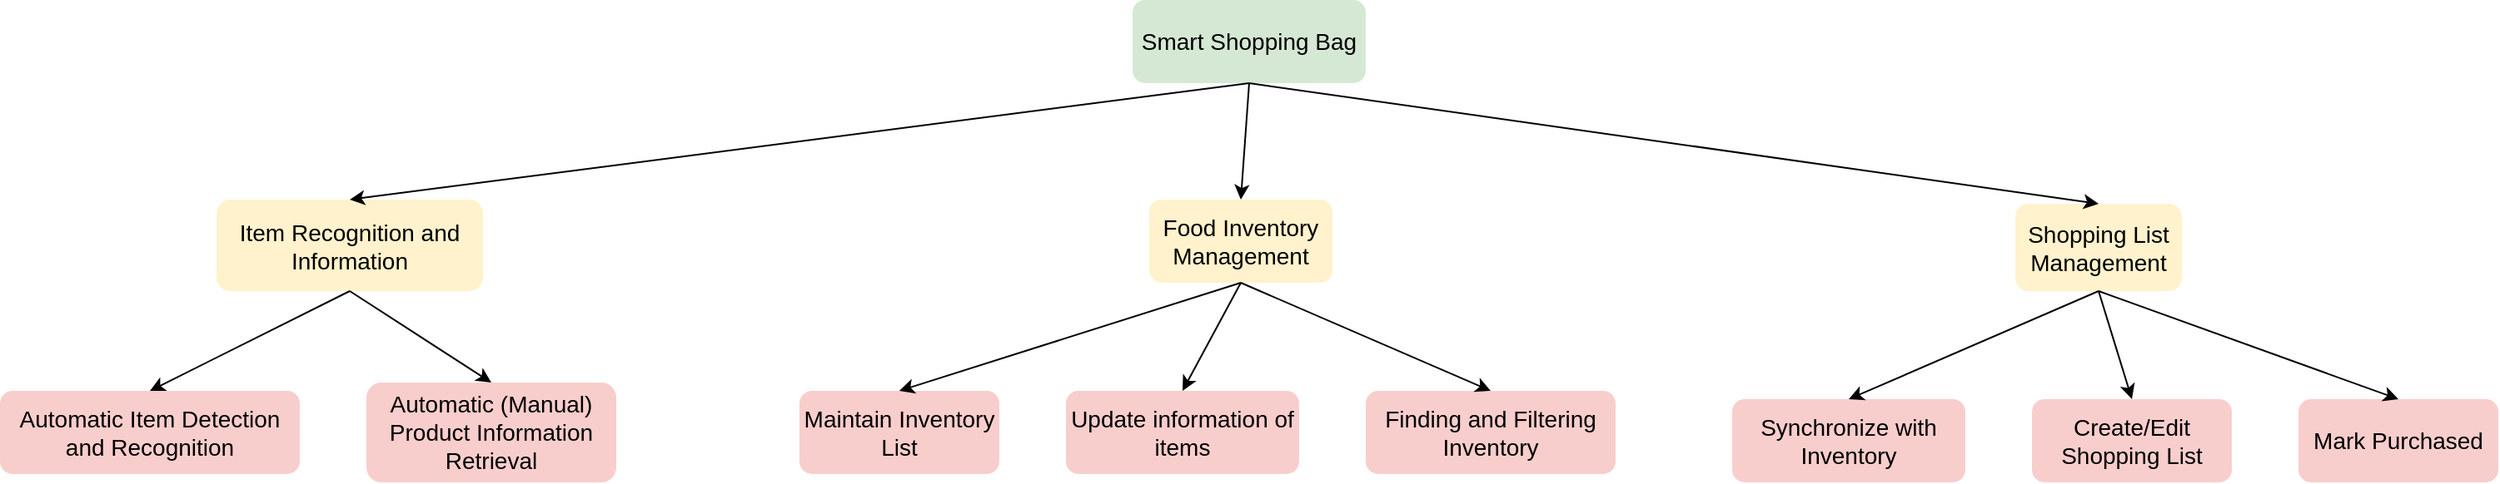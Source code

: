 <mxfile version="26.1.3">
  <diagram name="Page-1" id="H_-p5PBwe4XukjO6M5oT">
    <mxGraphModel dx="2460" dy="968" grid="0" gridSize="10" guides="1" tooltips="1" connect="1" arrows="1" fold="1" page="0" pageScale="1" pageWidth="850" pageHeight="1100" math="0" shadow="0">
      <root>
        <mxCell id="0" />
        <mxCell id="1" parent="0" />
        <mxCell id="a-qAyYKbEoWzTeQhNVbp-1" value="&lt;font style=&quot;font-size: 14px;&quot;&gt;&lt;span&gt;Smart Shopping Bag&lt;/span&gt;&lt;/font&gt;" style="rounded=1;whiteSpace=wrap;html=1;strokeWidth=1;strokeColor=none;fillColor=#d5e8d4;fontStyle=0" vertex="1" parent="1">
          <mxGeometry x="80" y="40" width="140" height="50" as="geometry" />
        </mxCell>
        <mxCell id="a-qAyYKbEoWzTeQhNVbp-2" value="&lt;span style=&quot;font-size: 14px;&quot;&gt;&lt;span&gt;Automatic Item Detection and Recognition&lt;/span&gt;&lt;/span&gt;" style="rounded=1;whiteSpace=wrap;html=1;strokeWidth=1;strokeColor=none;fillColor=#f8cecc;fontStyle=0" vertex="1" parent="1">
          <mxGeometry x="-600" y="275" width="180" height="50" as="geometry" />
        </mxCell>
        <mxCell id="a-qAyYKbEoWzTeQhNVbp-8" value="&lt;font style=&quot;font-size: 14px;&quot;&gt;&lt;span&gt;Item Recognition and Information&lt;/span&gt;&lt;/font&gt;" style="rounded=1;whiteSpace=wrap;html=1;strokeWidth=1;strokeColor=none;fillColor=#fff2cc;fontStyle=0" vertex="1" parent="1">
          <mxGeometry x="-470" y="160" width="160" height="55" as="geometry" />
        </mxCell>
        <mxCell id="a-qAyYKbEoWzTeQhNVbp-11" value="&lt;span style=&quot;font-size: 14px;&quot;&gt;&lt;span&gt;Automatic (Manual) Product Information Retrieval&lt;/span&gt;&lt;/span&gt;" style="rounded=1;whiteSpace=wrap;html=1;strokeWidth=1;strokeColor=none;fillColor=#f8cecc;fontStyle=0" vertex="1" parent="1">
          <mxGeometry x="-380" y="270" width="150" height="60" as="geometry" />
        </mxCell>
        <mxCell id="a-qAyYKbEoWzTeQhNVbp-12" value="&lt;span style=&quot;font-size: 14px;&quot;&gt;&lt;span&gt;Update information of items&lt;/span&gt;&lt;/span&gt;" style="rounded=1;whiteSpace=wrap;html=1;strokeWidth=1;strokeColor=none;fillColor=#f8cecc;fontStyle=0" vertex="1" parent="1">
          <mxGeometry x="40" y="275" width="140" height="50" as="geometry" />
        </mxCell>
        <mxCell id="a-qAyYKbEoWzTeQhNVbp-13" value="&lt;span style=&quot;font-size: 14px;&quot;&gt;&lt;span&gt;Maintain Inventory List&lt;/span&gt;&lt;/span&gt;" style="rounded=1;whiteSpace=wrap;html=1;strokeWidth=1;strokeColor=none;fillColor=#f8cecc;fontStyle=0" vertex="1" parent="1">
          <mxGeometry x="-120" y="275" width="120" height="50" as="geometry" />
        </mxCell>
        <mxCell id="a-qAyYKbEoWzTeQhNVbp-14" value="&lt;span style=&quot;font-size: 14px;&quot;&gt;&lt;span&gt;Food Inventory Management&lt;/span&gt;&lt;/span&gt;" style="rounded=1;whiteSpace=wrap;html=1;strokeWidth=1;strokeColor=none;fillColor=#fff2cc;fontStyle=0" vertex="1" parent="1">
          <mxGeometry x="90" y="160" width="110" height="50" as="geometry" />
        </mxCell>
        <mxCell id="a-qAyYKbEoWzTeQhNVbp-15" value="&lt;span style=&quot;font-size: 14px;&quot;&gt;&lt;span&gt;Finding and Filtering Inventory&lt;/span&gt;&lt;/span&gt;" style="rounded=1;whiteSpace=wrap;html=1;strokeWidth=1;strokeColor=none;fillColor=#f8cecc;fontStyle=0" vertex="1" parent="1">
          <mxGeometry x="220" y="275" width="150" height="50" as="geometry" />
        </mxCell>
        <mxCell id="a-qAyYKbEoWzTeQhNVbp-22" value="&lt;span style=&quot;font-size: 14px;&quot;&gt;&lt;span&gt;Synchronize with Inventory&lt;/span&gt;&lt;/span&gt;" style="rounded=1;whiteSpace=wrap;html=1;strokeWidth=1;strokeColor=none;fillColor=#f8cecc;fontStyle=0" vertex="1" parent="1">
          <mxGeometry x="440" y="280" width="140" height="50" as="geometry" />
        </mxCell>
        <mxCell id="a-qAyYKbEoWzTeQhNVbp-26" value="&lt;span style=&quot;font-size: 14px;&quot;&gt;&lt;span&gt;Create/Edit Shopping List&lt;/span&gt;&lt;/span&gt;" style="rounded=1;whiteSpace=wrap;html=1;strokeWidth=1;strokeColor=none;fillColor=#f8cecc;fontStyle=0" vertex="1" parent="1">
          <mxGeometry x="620" y="280" width="120" height="50" as="geometry" />
        </mxCell>
        <mxCell id="a-qAyYKbEoWzTeQhNVbp-27" value="&lt;span style=&quot;font-size: 14px;&quot;&gt;&lt;span&gt;Mark Purchased&lt;/span&gt;&lt;/span&gt;" style="rounded=1;whiteSpace=wrap;html=1;strokeWidth=1;strokeColor=none;fillColor=#f8cecc;fontStyle=0" vertex="1" parent="1">
          <mxGeometry x="780" y="280" width="120" height="50" as="geometry" />
        </mxCell>
        <mxCell id="a-qAyYKbEoWzTeQhNVbp-29" value="&lt;span style=&quot;font-size: 14px;&quot;&gt;&lt;span&gt;Shopping List Management&lt;/span&gt;&lt;/span&gt;" style="rounded=1;whiteSpace=wrap;html=1;strokeWidth=1;strokeColor=none;fillColor=#fff2cc;fontStyle=0" vertex="1" parent="1">
          <mxGeometry x="610" y="162.5" width="100" height="52.5" as="geometry" />
        </mxCell>
        <mxCell id="a-qAyYKbEoWzTeQhNVbp-33" value="" style="endArrow=classic;html=1;rounded=0;entryX=0.5;entryY=0;entryDx=0;entryDy=0;exitX=0.5;exitY=1;exitDx=0;exitDy=0;fontStyle=0" edge="1" parent="1" source="a-qAyYKbEoWzTeQhNVbp-1" target="a-qAyYKbEoWzTeQhNVbp-14">
          <mxGeometry width="50" height="50" relative="1" as="geometry">
            <mxPoint x="30" y="90" as="sourcePoint" />
            <mxPoint x="80" y="40" as="targetPoint" />
          </mxGeometry>
        </mxCell>
        <mxCell id="a-qAyYKbEoWzTeQhNVbp-34" value="" style="endArrow=classic;html=1;rounded=0;entryX=0.5;entryY=0;entryDx=0;entryDy=0;exitX=0.5;exitY=1;exitDx=0;exitDy=0;fontStyle=0" edge="1" parent="1" source="a-qAyYKbEoWzTeQhNVbp-1" target="a-qAyYKbEoWzTeQhNVbp-29">
          <mxGeometry width="50" height="50" relative="1" as="geometry">
            <mxPoint x="210" y="50" as="sourcePoint" />
            <mxPoint x="120" y="130" as="targetPoint" />
          </mxGeometry>
        </mxCell>
        <mxCell id="a-qAyYKbEoWzTeQhNVbp-35" value="" style="endArrow=classic;html=1;rounded=0;entryX=0.5;entryY=0;entryDx=0;entryDy=0;exitX=0.5;exitY=1;exitDx=0;exitDy=0;fontStyle=0" edge="1" parent="1" source="a-qAyYKbEoWzTeQhNVbp-1" target="a-qAyYKbEoWzTeQhNVbp-8">
          <mxGeometry width="50" height="50" relative="1" as="geometry">
            <mxPoint x="220" y="60" as="sourcePoint" />
            <mxPoint x="130" y="140" as="targetPoint" />
          </mxGeometry>
        </mxCell>
        <mxCell id="a-qAyYKbEoWzTeQhNVbp-36" value="" style="endArrow=classic;html=1;rounded=0;entryX=0.5;entryY=0;entryDx=0;entryDy=0;exitX=0.5;exitY=1;exitDx=0;exitDy=0;fontStyle=0" edge="1" parent="1" source="a-qAyYKbEoWzTeQhNVbp-8" target="a-qAyYKbEoWzTeQhNVbp-2">
          <mxGeometry width="50" height="50" relative="1" as="geometry">
            <mxPoint x="-450" y="190" as="sourcePoint" />
            <mxPoint x="-540" y="270" as="targetPoint" />
          </mxGeometry>
        </mxCell>
        <mxCell id="a-qAyYKbEoWzTeQhNVbp-37" value="" style="endArrow=classic;html=1;rounded=0;entryX=0.5;entryY=0;entryDx=0;entryDy=0;exitX=0.5;exitY=1;exitDx=0;exitDy=0;fontStyle=0" edge="1" parent="1" source="a-qAyYKbEoWzTeQhNVbp-8" target="a-qAyYKbEoWzTeQhNVbp-11">
          <mxGeometry width="50" height="50" relative="1" as="geometry">
            <mxPoint x="-260" y="175" as="sourcePoint" />
            <mxPoint x="-350" y="255" as="targetPoint" />
          </mxGeometry>
        </mxCell>
        <mxCell id="a-qAyYKbEoWzTeQhNVbp-38" value="" style="endArrow=classic;html=1;rounded=0;entryX=0.5;entryY=0;entryDx=0;entryDy=0;exitX=0.5;exitY=1;exitDx=0;exitDy=0;fontStyle=0" edge="1" parent="1" source="a-qAyYKbEoWzTeQhNVbp-14" target="a-qAyYKbEoWzTeQhNVbp-13">
          <mxGeometry width="50" height="50" relative="1" as="geometry">
            <mxPoint x="30" y="180" as="sourcePoint" />
            <mxPoint x="-60" y="260" as="targetPoint" />
          </mxGeometry>
        </mxCell>
        <mxCell id="a-qAyYKbEoWzTeQhNVbp-39" value="" style="endArrow=classic;html=1;rounded=0;entryX=0.5;entryY=0;entryDx=0;entryDy=0;exitX=0.5;exitY=1;exitDx=0;exitDy=0;fontStyle=0" edge="1" parent="1" source="a-qAyYKbEoWzTeQhNVbp-14" target="a-qAyYKbEoWzTeQhNVbp-12">
          <mxGeometry width="50" height="50" relative="1" as="geometry">
            <mxPoint x="200" y="170" as="sourcePoint" />
            <mxPoint x="110" y="250" as="targetPoint" />
          </mxGeometry>
        </mxCell>
        <mxCell id="a-qAyYKbEoWzTeQhNVbp-40" value="" style="endArrow=classic;html=1;rounded=0;entryX=0.5;entryY=0;entryDx=0;entryDy=0;exitX=0.5;exitY=1;exitDx=0;exitDy=0;fontStyle=0" edge="1" parent="1" source="a-qAyYKbEoWzTeQhNVbp-14" target="a-qAyYKbEoWzTeQhNVbp-15">
          <mxGeometry width="50" height="50" relative="1" as="geometry">
            <mxPoint x="270" y="190" as="sourcePoint" />
            <mxPoint x="180" y="270" as="targetPoint" />
          </mxGeometry>
        </mxCell>
        <mxCell id="a-qAyYKbEoWzTeQhNVbp-41" value="" style="endArrow=classic;html=1;rounded=0;entryX=0.5;entryY=0;entryDx=0;entryDy=0;exitX=0.5;exitY=1;exitDx=0;exitDy=0;fontStyle=0" edge="1" parent="1" source="a-qAyYKbEoWzTeQhNVbp-29" target="a-qAyYKbEoWzTeQhNVbp-22">
          <mxGeometry width="50" height="50" relative="1" as="geometry">
            <mxPoint x="580" y="175" as="sourcePoint" />
            <mxPoint x="490" y="255" as="targetPoint" />
          </mxGeometry>
        </mxCell>
        <mxCell id="a-qAyYKbEoWzTeQhNVbp-42" value="" style="endArrow=classic;html=1;rounded=0;entryX=0.5;entryY=0;entryDx=0;entryDy=0;exitX=0.5;exitY=1;exitDx=0;exitDy=0;fontStyle=0" edge="1" parent="1" source="a-qAyYKbEoWzTeQhNVbp-29" target="a-qAyYKbEoWzTeQhNVbp-26">
          <mxGeometry width="50" height="50" relative="1" as="geometry">
            <mxPoint x="690" y="180" as="sourcePoint" />
            <mxPoint x="630" y="260" as="targetPoint" />
          </mxGeometry>
        </mxCell>
        <mxCell id="a-qAyYKbEoWzTeQhNVbp-43" value="" style="endArrow=classic;html=1;rounded=0;entryX=0.5;entryY=0;entryDx=0;entryDy=0;exitX=0.5;exitY=1;exitDx=0;exitDy=0;fontStyle=0" edge="1" parent="1" source="a-qAyYKbEoWzTeQhNVbp-29" target="a-qAyYKbEoWzTeQhNVbp-27">
          <mxGeometry width="50" height="50" relative="1" as="geometry">
            <mxPoint x="810" y="190" as="sourcePoint" />
            <mxPoint x="720" y="270" as="targetPoint" />
          </mxGeometry>
        </mxCell>
      </root>
    </mxGraphModel>
  </diagram>
</mxfile>
